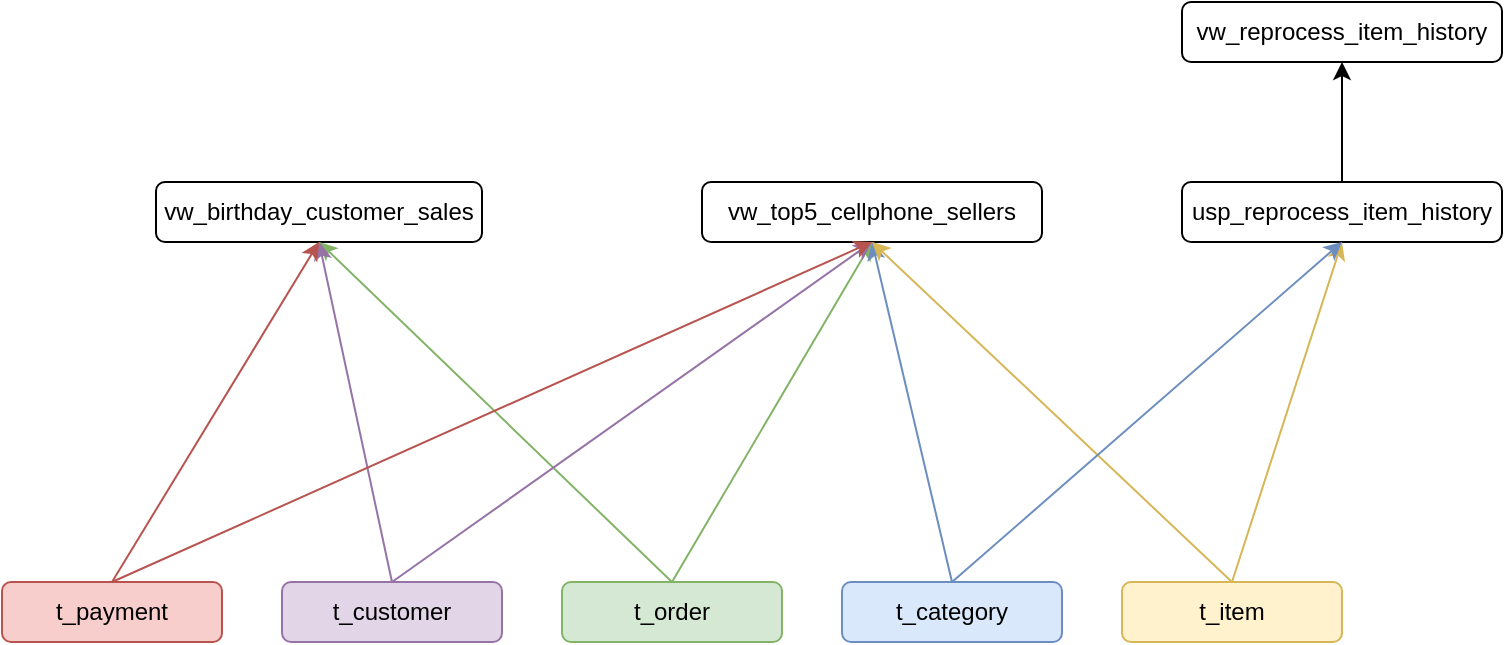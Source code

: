 <mxfile version="26.1.1">
  <diagram name="Página-1" id="nU1WR_zjtnBq4XqVX38h">
    <mxGraphModel dx="1050" dy="565" grid="1" gridSize="10" guides="1" tooltips="1" connect="1" arrows="1" fold="1" page="1" pageScale="1" pageWidth="827" pageHeight="1169" math="0" shadow="0">
      <root>
        <mxCell id="0" />
        <mxCell id="1" parent="0" />
        <mxCell id="zhMCmTsx-m8ue4kPbWXv-1" value="t_category" style="rounded=1;whiteSpace=wrap;html=1;fillColor=#dae8fc;strokeColor=#6c8ebf;" vertex="1" parent="1">
          <mxGeometry x="430" y="400" width="110" height="30" as="geometry" />
        </mxCell>
        <mxCell id="zhMCmTsx-m8ue4kPbWXv-2" value="t_order" style="rounded=1;whiteSpace=wrap;html=1;fillColor=#d5e8d4;strokeColor=#82b366;" vertex="1" parent="1">
          <mxGeometry x="290" y="400" width="110" height="30" as="geometry" />
        </mxCell>
        <mxCell id="zhMCmTsx-m8ue4kPbWXv-3" value="t_item" style="rounded=1;whiteSpace=wrap;html=1;fillColor=#fff2cc;strokeColor=#d6b656;" vertex="1" parent="1">
          <mxGeometry x="570" y="400" width="110" height="30" as="geometry" />
        </mxCell>
        <mxCell id="zhMCmTsx-m8ue4kPbWXv-4" value="t_customer" style="rounded=1;whiteSpace=wrap;html=1;fillColor=#e1d5e7;strokeColor=#9673a6;" vertex="1" parent="1">
          <mxGeometry x="150" y="400" width="110" height="30" as="geometry" />
        </mxCell>
        <mxCell id="zhMCmTsx-m8ue4kPbWXv-5" value="vw_birthday_customer_sales" style="rounded=1;whiteSpace=wrap;html=1;" vertex="1" parent="1">
          <mxGeometry x="87" y="200" width="163" height="30" as="geometry" />
        </mxCell>
        <mxCell id="zhMCmTsx-m8ue4kPbWXv-6" value="vw_top5_cellphone_sellers" style="rounded=1;whiteSpace=wrap;html=1;" vertex="1" parent="1">
          <mxGeometry x="360" y="200" width="170" height="30" as="geometry" />
        </mxCell>
        <mxCell id="zhMCmTsx-m8ue4kPbWXv-7" style="edgeStyle=orthogonalEdgeStyle;rounded=0;orthogonalLoop=1;jettySize=auto;html=1;exitX=0.5;exitY=1;exitDx=0;exitDy=0;" edge="1" parent="1" source="zhMCmTsx-m8ue4kPbWXv-5" target="zhMCmTsx-m8ue4kPbWXv-5">
          <mxGeometry relative="1" as="geometry" />
        </mxCell>
        <mxCell id="zhMCmTsx-m8ue4kPbWXv-8" value="" style="endArrow=classic;html=1;rounded=0;exitX=0.5;exitY=0;exitDx=0;exitDy=0;entryX=0.5;entryY=1;entryDx=0;entryDy=0;fillColor=#d5e8d4;strokeColor=#82b366;" edge="1" parent="1" source="zhMCmTsx-m8ue4kPbWXv-2" target="zhMCmTsx-m8ue4kPbWXv-6">
          <mxGeometry width="50" height="50" relative="1" as="geometry">
            <mxPoint x="280" y="410" as="sourcePoint" />
            <mxPoint x="370" y="300" as="targetPoint" />
          </mxGeometry>
        </mxCell>
        <mxCell id="zhMCmTsx-m8ue4kPbWXv-9" value="" style="endArrow=classic;html=1;rounded=0;entryX=0.5;entryY=1;entryDx=0;entryDy=0;fillColor=#d5e8d4;strokeColor=#82b366;" edge="1" parent="1" target="zhMCmTsx-m8ue4kPbWXv-5">
          <mxGeometry width="50" height="50" relative="1" as="geometry">
            <mxPoint x="345" y="400" as="sourcePoint" />
            <mxPoint x="330" y="360" as="targetPoint" />
          </mxGeometry>
        </mxCell>
        <mxCell id="zhMCmTsx-m8ue4kPbWXv-10" value="" style="endArrow=classic;html=1;rounded=0;entryX=0.5;entryY=1;entryDx=0;entryDy=0;exitX=0.5;exitY=0;exitDx=0;exitDy=0;fillColor=#e1d5e7;strokeColor=#9673a6;" edge="1" parent="1" source="zhMCmTsx-m8ue4kPbWXv-4" target="zhMCmTsx-m8ue4kPbWXv-6">
          <mxGeometry width="50" height="50" relative="1" as="geometry">
            <mxPoint x="200" y="400" as="sourcePoint" />
            <mxPoint x="330" y="270" as="targetPoint" />
          </mxGeometry>
        </mxCell>
        <mxCell id="zhMCmTsx-m8ue4kPbWXv-11" value="" style="endArrow=classic;html=1;rounded=0;entryX=0.5;entryY=1;entryDx=0;entryDy=0;exitX=0.5;exitY=0;exitDx=0;exitDy=0;fillColor=#e1d5e7;strokeColor=#9673a6;" edge="1" parent="1" source="zhMCmTsx-m8ue4kPbWXv-4" target="zhMCmTsx-m8ue4kPbWXv-5">
          <mxGeometry width="50" height="50" relative="1" as="geometry">
            <mxPoint x="210" y="400" as="sourcePoint" />
            <mxPoint x="330" y="360" as="targetPoint" />
          </mxGeometry>
        </mxCell>
        <mxCell id="zhMCmTsx-m8ue4kPbWXv-12" value="" style="endArrow=classic;html=1;rounded=0;exitX=0.5;exitY=0;exitDx=0;exitDy=0;entryX=0.5;entryY=1;entryDx=0;entryDy=0;fillColor=#dae8fc;strokeColor=#6c8ebf;" edge="1" parent="1" source="zhMCmTsx-m8ue4kPbWXv-1" target="zhMCmTsx-m8ue4kPbWXv-6">
          <mxGeometry width="50" height="50" relative="1" as="geometry">
            <mxPoint x="280" y="410" as="sourcePoint" />
            <mxPoint x="330" y="360" as="targetPoint" />
          </mxGeometry>
        </mxCell>
        <mxCell id="zhMCmTsx-m8ue4kPbWXv-13" value="vw_reprocess_item_history" style="rounded=1;whiteSpace=wrap;html=1;" vertex="1" parent="1">
          <mxGeometry x="600" y="110" width="160" height="30" as="geometry" />
        </mxCell>
        <mxCell id="zhMCmTsx-m8ue4kPbWXv-14" value="" style="endArrow=classic;html=1;rounded=0;exitX=0.5;exitY=0;exitDx=0;exitDy=0;entryX=0.5;entryY=1;entryDx=0;entryDy=0;fillColor=#fff2cc;strokeColor=#d6b656;" edge="1" parent="1" source="zhMCmTsx-m8ue4kPbWXv-3" target="zhMCmTsx-m8ue4kPbWXv-6">
          <mxGeometry width="50" height="50" relative="1" as="geometry">
            <mxPoint x="280" y="410" as="sourcePoint" />
            <mxPoint x="330" y="360" as="targetPoint" />
          </mxGeometry>
        </mxCell>
        <mxCell id="zhMCmTsx-m8ue4kPbWXv-15" style="edgeStyle=orthogonalEdgeStyle;rounded=0;orthogonalLoop=1;jettySize=auto;html=1;" edge="1" parent="1" source="zhMCmTsx-m8ue4kPbWXv-16" target="zhMCmTsx-m8ue4kPbWXv-13">
          <mxGeometry relative="1" as="geometry" />
        </mxCell>
        <mxCell id="zhMCmTsx-m8ue4kPbWXv-16" value="usp_reprocess_item_history" style="rounded=1;whiteSpace=wrap;html=1;" vertex="1" parent="1">
          <mxGeometry x="600" y="200" width="160" height="30" as="geometry" />
        </mxCell>
        <mxCell id="zhMCmTsx-m8ue4kPbWXv-17" value="" style="endArrow=classic;html=1;rounded=0;exitX=0.5;exitY=0;exitDx=0;exitDy=0;entryX=0.5;entryY=1;entryDx=0;entryDy=0;fillColor=#fff2cc;strokeColor=#d6b656;" edge="1" parent="1" source="zhMCmTsx-m8ue4kPbWXv-3" target="zhMCmTsx-m8ue4kPbWXv-16">
          <mxGeometry width="50" height="50" relative="1" as="geometry">
            <mxPoint x="280" y="240" as="sourcePoint" />
            <mxPoint x="330" y="190" as="targetPoint" />
          </mxGeometry>
        </mxCell>
        <mxCell id="zhMCmTsx-m8ue4kPbWXv-18" value="" style="endArrow=classic;html=1;rounded=0;exitX=0.5;exitY=0;exitDx=0;exitDy=0;entryX=0.5;entryY=1;entryDx=0;entryDy=0;fillColor=#dae8fc;strokeColor=#6c8ebf;" edge="1" parent="1" source="zhMCmTsx-m8ue4kPbWXv-1" target="zhMCmTsx-m8ue4kPbWXv-16">
          <mxGeometry width="50" height="50" relative="1" as="geometry">
            <mxPoint x="280" y="240" as="sourcePoint" />
            <mxPoint x="330" y="190" as="targetPoint" />
          </mxGeometry>
        </mxCell>
        <mxCell id="zhMCmTsx-m8ue4kPbWXv-19" value="t_payment" style="rounded=1;whiteSpace=wrap;html=1;fillColor=#f8cecc;strokeColor=#b85450;" vertex="1" parent="1">
          <mxGeometry x="10" y="400" width="110" height="30" as="geometry" />
        </mxCell>
        <mxCell id="zhMCmTsx-m8ue4kPbWXv-20" value="" style="endArrow=classic;html=1;rounded=0;exitX=0.5;exitY=0;exitDx=0;exitDy=0;entryX=0.5;entryY=1;entryDx=0;entryDy=0;fillColor=#f8cecc;strokeColor=#b85450;" edge="1" parent="1" source="zhMCmTsx-m8ue4kPbWXv-19" target="zhMCmTsx-m8ue4kPbWXv-5">
          <mxGeometry width="50" height="50" relative="1" as="geometry">
            <mxPoint x="280" y="240" as="sourcePoint" />
            <mxPoint x="330" y="190" as="targetPoint" />
          </mxGeometry>
        </mxCell>
        <mxCell id="zhMCmTsx-m8ue4kPbWXv-21" value="" style="endArrow=classic;html=1;rounded=0;exitX=0.5;exitY=0;exitDx=0;exitDy=0;entryX=0.5;entryY=1;entryDx=0;entryDy=0;fillColor=#f8cecc;strokeColor=#b85450;" edge="1" parent="1" source="zhMCmTsx-m8ue4kPbWXv-19" target="zhMCmTsx-m8ue4kPbWXv-6">
          <mxGeometry width="50" height="50" relative="1" as="geometry">
            <mxPoint x="280" y="240" as="sourcePoint" />
            <mxPoint x="330" y="190" as="targetPoint" />
          </mxGeometry>
        </mxCell>
      </root>
    </mxGraphModel>
  </diagram>
</mxfile>
